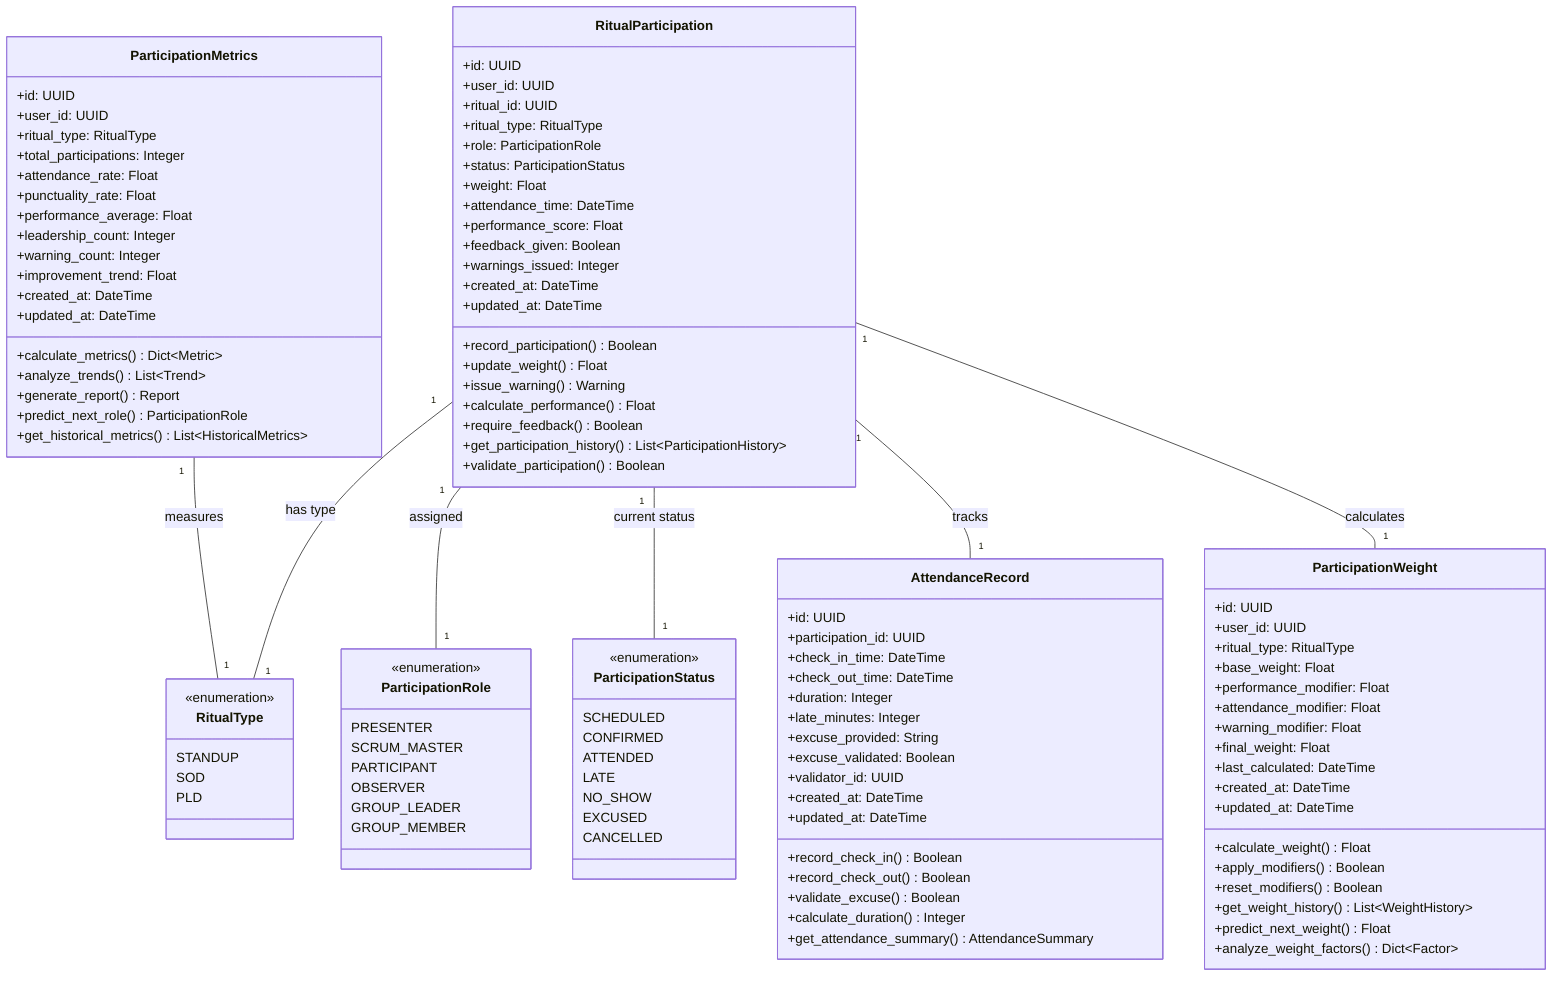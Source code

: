 classDiagram
    %% Participation Management System
    class RitualParticipation {
        +id: UUID
        +user_id: UUID
        +ritual_id: UUID
        +ritual_type: RitualType
        +role: ParticipationRole
        +status: ParticipationStatus
        +weight: Float
        +attendance_time: DateTime
        +performance_score: Float
        +feedback_given: Boolean
        +warnings_issued: Integer
        +created_at: DateTime
        +updated_at: DateTime
        +record_participation() Boolean
        +update_weight() Float
        +issue_warning() Warning
        +calculate_performance() Float
        +require_feedback() Boolean
        +get_participation_history() List~ParticipationHistory~
        +validate_participation() Boolean
    }

    class RitualType {
        <<enumeration>>
        STANDUP
        SOD
        PLD
    }

    class ParticipationRole {
        <<enumeration>>
        PRESENTER
        SCRUM_MASTER
        PARTICIPANT
        OBSERVER
        GROUP_LEADER
        GROUP_MEMBER
    }

    class ParticipationStatus {
        <<enumeration>>
        SCHEDULED
        CONFIRMED
        ATTENDED
        LATE
        NO_SHOW
        EXCUSED
        CANCELLED
    }

    class ParticipationMetrics {
        +id: UUID
        +user_id: UUID
        +ritual_type: RitualType
        +total_participations: Integer
        +attendance_rate: Float
        +punctuality_rate: Float
        +performance_average: Float
        +leadership_count: Integer
        +warning_count: Integer
        +improvement_trend: Float
        +created_at: DateTime
        +updated_at: DateTime
        +calculate_metrics() Dict~Metric~
        +analyze_trends() List~Trend~
        +generate_report() Report
        +predict_next_role() ParticipationRole
        +get_historical_metrics() List~HistoricalMetrics~
    }

    class AttendanceRecord {
        +id: UUID
        +participation_id: UUID
        +check_in_time: DateTime
        +check_out_time: DateTime
        +duration: Integer
        +late_minutes: Integer
        +excuse_provided: String
        +excuse_validated: Boolean
        +validator_id: UUID
        +created_at: DateTime
        +updated_at: DateTime
        +record_check_in() Boolean
        +record_check_out() Boolean
        +validate_excuse() Boolean
        +calculate_duration() Integer
        +get_attendance_summary() AttendanceSummary
    }

    class ParticipationWeight {
        +id: UUID
        +user_id: UUID
        +ritual_type: RitualType
        +base_weight: Float
        +performance_modifier: Float
        +attendance_modifier: Float
        +warning_modifier: Float
        +final_weight: Float
        +last_calculated: DateTime
        +created_at: DateTime
        +updated_at: DateTime
        +calculate_weight() Float
        +apply_modifiers() Boolean
        +reset_modifiers() Boolean
        +get_weight_history() List~WeightHistory~
        +predict_next_weight() Float
        +analyze_weight_factors() Dict~Factor~
    }

    RitualParticipation "1" -- "1" RitualType : has type
    RitualParticipation "1" -- "1" ParticipationRole : assigned
    RitualParticipation "1" -- "1" ParticipationStatus : current status
    RitualParticipation "1" -- "1" AttendanceRecord : tracks
    RitualParticipation "1" -- "1" ParticipationWeight : calculates
    ParticipationMetrics "1" -- "1" RitualType : measures